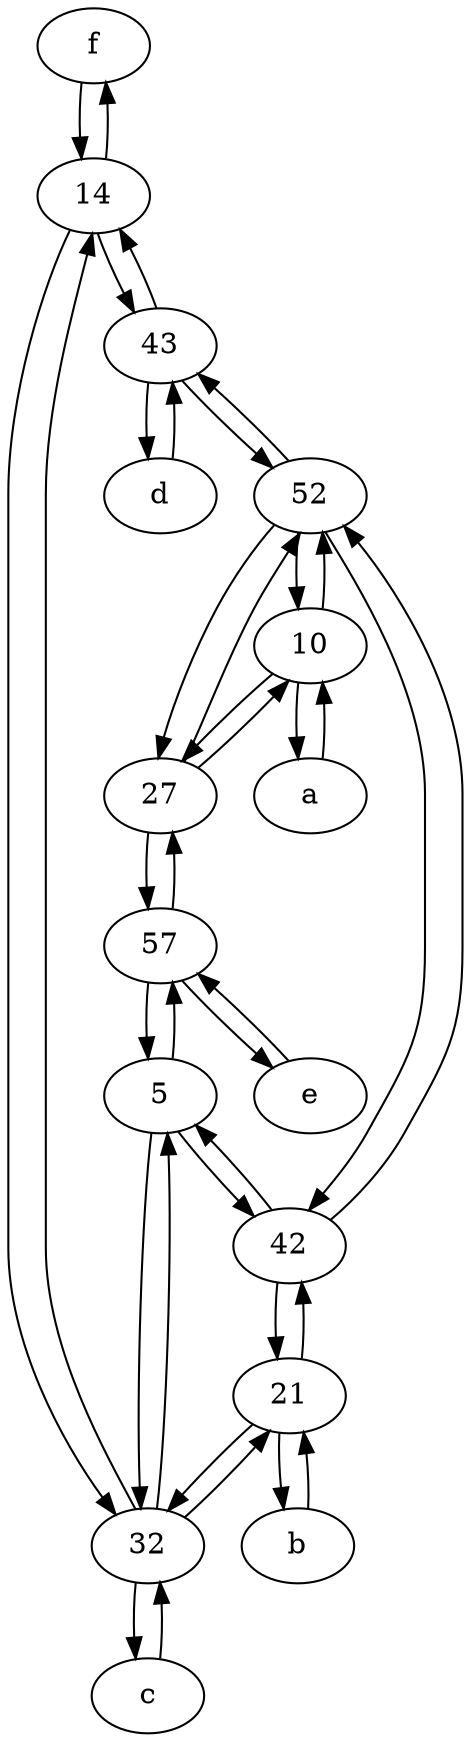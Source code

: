 digraph  {
	f [pos="15,45!"];
	5;
	14;
	10;
	57;
	32;
	27;
	21;
	42;
	d [pos="20,30!"];
	c [pos="20,10!"];
	43;
	b [pos="50,20!"];
	e [pos="30,50!"];
	a [pos="40,10!"];
	52;
	42 -> 5;
	21 -> b;
	32 -> 14;
	21 -> 42;
	42 -> 21;
	57 -> 5;
	43 -> 14;
	b -> 21;
	27 -> 52;
	a -> 10;
	57 -> e;
	10 -> a;
	e -> 57;
	10 -> 52;
	c -> 32;
	27 -> 10;
	5 -> 32;
	43 -> d;
	5 -> 57;
	14 -> f;
	f -> 14;
	32 -> 5;
	57 -> 27;
	42 -> 52;
	32 -> 21;
	27 -> 57;
	52 -> 43;
	43 -> 52;
	52 -> 27;
	14 -> 32;
	52 -> 42;
	32 -> c;
	10 -> 27;
	21 -> 32;
	52 -> 10;
	14 -> 43;
	5 -> 42;
	d -> 43;

	}